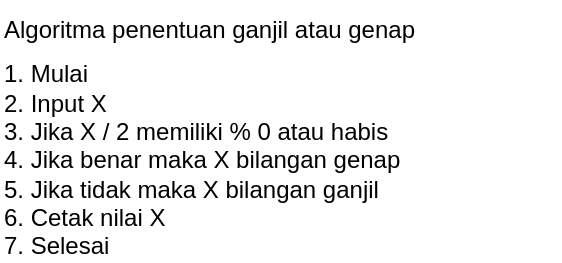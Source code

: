 <mxfile>
    <diagram id="_awz0XE-jFNvCmfctCT8" name="Algoritma penentuan ganjil atau genap">
        <mxGraphModel dx="662" dy="467" grid="1" gridSize="10" guides="1" tooltips="1" connect="1" arrows="1" fold="1" page="1" pageScale="1" pageWidth="850" pageHeight="1100" math="0" shadow="0">
            <root>
                <mxCell id="0"/>
                <mxCell id="1" parent="0"/>
                <mxCell id="fpNfdreIr9eLA4HEUliP-1" value="Algoritma penentuan ganjil atau genap" style="text;html=1;strokeColor=none;fillColor=none;align=left;verticalAlign=middle;whiteSpace=wrap;rounded=0;" parent="1" vertex="1">
                    <mxGeometry x="20" y="10" width="210" height="30" as="geometry"/>
                </mxCell>
                <mxCell id="fpNfdreIr9eLA4HEUliP-2" value="1. Mulai&lt;br&gt;2. Input X&amp;nbsp;&lt;br&gt;3. Jika X / 2 memiliki % 0 atau habis&lt;br&gt;4. Jika benar maka X bilangan genap&lt;br&gt;5. Jika tidak maka X bilangan ganjil&lt;br&gt;6. Cetak nilai X&lt;br&gt;7. Selesai" style="text;html=1;strokeColor=none;fillColor=none;align=left;verticalAlign=middle;whiteSpace=wrap;rounded=0;" parent="1" vertex="1">
                    <mxGeometry x="20" y="40" width="280" height="100" as="geometry"/>
                </mxCell>
            </root>
        </mxGraphModel>
    </diagram>
    <diagram id="FepPx-dPM-DVNltaWmlq" name="Algoritma menentukan nilai terbesar">
        <mxGraphModel dx="662" dy="467" grid="1" gridSize="10" guides="1" tooltips="1" connect="1" arrows="1" fold="1" page="1" pageScale="1" pageWidth="850" pageHeight="1100" math="0" shadow="0">
            <root>
                <mxCell id="0"/>
                <mxCell id="1" parent="0"/>
                <mxCell id="2" value="Algoritma Menentukan Nilai Terbesar" style="text;html=1;strokeColor=none;fillColor=none;align=left;verticalAlign=middle;whiteSpace=wrap;rounded=0;" parent="1" vertex="1">
                    <mxGeometry x="20" y="10" width="240" height="30" as="geometry"/>
                </mxCell>
                <mxCell id="3" value="1. Mulai&lt;br&gt;2. input nilai X dan Y&lt;br&gt;3. cek X &amp;gt; Y&lt;br&gt;4. Jika benar maka nilai X terbesar&lt;br&gt;5. Jika salah maka nilai Y terbesar&lt;br&gt;6. cetak nilai terbesar&lt;br&gt;7.&amp;nbsp; Selesai" style="text;html=1;strokeColor=none;fillColor=none;align=left;verticalAlign=middle;whiteSpace=wrap;rounded=0;" parent="1" vertex="1">
                    <mxGeometry x="20" y="40" width="310" height="100" as="geometry"/>
                </mxCell>
            </root>
        </mxGraphModel>
    </diagram>
</mxfile>